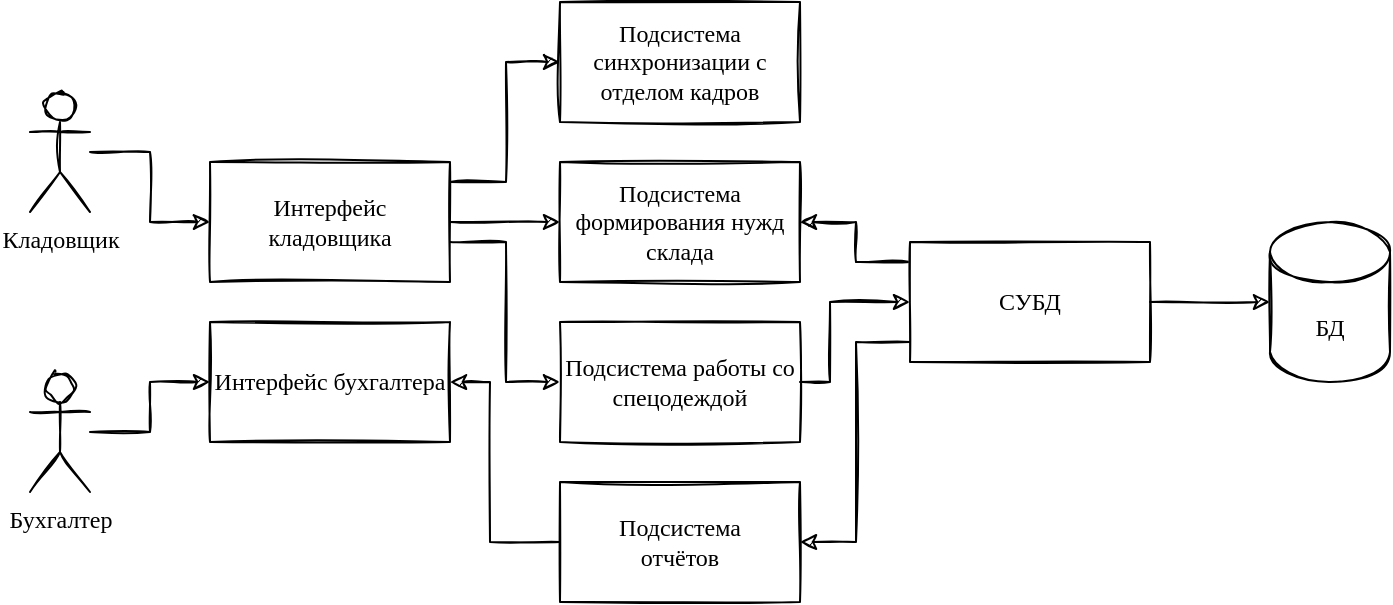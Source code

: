 <mxfile version="15.4.0" type="device"><diagram id="Y2xwAHG-77K1ElAUYoEX" name="Page-1"><mxGraphModel dx="920" dy="940" grid="1" gridSize="10" guides="1" tooltips="1" connect="1" arrows="1" fold="1" page="1" pageScale="1" pageWidth="850" pageHeight="1100" math="0" shadow="0"><root><mxCell id="0"/><mxCell id="1" parent="0"/><mxCell id="EZllu4assIQxWhjlz-oc-15" style="edgeStyle=orthogonalEdgeStyle;rounded=0;orthogonalLoop=1;jettySize=auto;html=1;entryX=0;entryY=0.5;entryDx=0;entryDy=0;fontFamily=Gunny Rewritten;sketch=1;" edge="1" parent="1" source="EZllu4assIQxWhjlz-oc-1" target="EZllu4assIQxWhjlz-oc-10"><mxGeometry relative="1" as="geometry"><Array as="points"><mxPoint x="278" y="200"/><mxPoint x="278" y="140"/></Array></mxGeometry></mxCell><mxCell id="EZllu4assIQxWhjlz-oc-16" style="edgeStyle=orthogonalEdgeStyle;rounded=0;orthogonalLoop=1;jettySize=auto;html=1;entryX=0;entryY=0.5;entryDx=0;entryDy=0;fontFamily=Gunny Rewritten;sketch=1;" edge="1" parent="1" source="EZllu4assIQxWhjlz-oc-1" target="EZllu4assIQxWhjlz-oc-9"><mxGeometry relative="1" as="geometry"/></mxCell><mxCell id="EZllu4assIQxWhjlz-oc-17" style="edgeStyle=orthogonalEdgeStyle;rounded=0;orthogonalLoop=1;jettySize=auto;html=1;entryX=0;entryY=0.5;entryDx=0;entryDy=0;fontFamily=Gunny Rewritten;sketch=1;" edge="1" parent="1" source="EZllu4assIQxWhjlz-oc-1" target="EZllu4assIQxWhjlz-oc-8"><mxGeometry relative="1" as="geometry"><Array as="points"><mxPoint x="278" y="230"/><mxPoint x="278" y="300"/></Array></mxGeometry></mxCell><mxCell id="EZllu4assIQxWhjlz-oc-1" value="Интерфейс кладовщика" style="rounded=0;whiteSpace=wrap;html=1;fontFamily=Gunny Rewritten;comic=0;sketch=1;" vertex="1" parent="1"><mxGeometry x="130" y="190" width="120" height="60" as="geometry"/></mxCell><mxCell id="EZllu4assIQxWhjlz-oc-14" value="" style="edgeStyle=orthogonalEdgeStyle;rounded=0;orthogonalLoop=1;jettySize=auto;html=1;fontFamily=Gunny Rewritten;entryX=1;entryY=0.5;entryDx=0;entryDy=0;sketch=1;" edge="1" parent="1" source="EZllu4assIQxWhjlz-oc-2" target="EZllu4assIQxWhjlz-oc-5"><mxGeometry relative="1" as="geometry"><Array as="points"><mxPoint x="453" y="280"/><mxPoint x="453" y="380"/></Array></mxGeometry></mxCell><mxCell id="EZllu4assIQxWhjlz-oc-19" style="edgeStyle=orthogonalEdgeStyle;rounded=0;orthogonalLoop=1;jettySize=auto;html=1;entryX=1;entryY=0.5;entryDx=0;entryDy=0;fontFamily=Gunny Rewritten;sketch=1;" edge="1" parent="1" source="EZllu4assIQxWhjlz-oc-2" target="EZllu4assIQxWhjlz-oc-9"><mxGeometry relative="1" as="geometry"><Array as="points"><mxPoint x="453" y="240"/><mxPoint x="453" y="220"/></Array></mxGeometry></mxCell><mxCell id="EZllu4assIQxWhjlz-oc-21" style="edgeStyle=orthogonalEdgeStyle;rounded=0;orthogonalLoop=1;jettySize=auto;html=1;entryX=0;entryY=0.5;entryDx=0;entryDy=0;entryPerimeter=0;fontFamily=Gunny Rewritten;sketch=1;" edge="1" parent="1" source="EZllu4assIQxWhjlz-oc-2" target="EZllu4assIQxWhjlz-oc-3"><mxGeometry relative="1" as="geometry"/></mxCell><mxCell id="EZllu4assIQxWhjlz-oc-2" value="СУБД" style="rounded=0;whiteSpace=wrap;html=1;fontFamily=Gunny Rewritten;comic=0;sketch=1;" vertex="1" parent="1"><mxGeometry x="480" y="230" width="120" height="60" as="geometry"/></mxCell><mxCell id="EZllu4assIQxWhjlz-oc-3" value="БД" style="shape=cylinder3;whiteSpace=wrap;html=1;boundedLbl=1;backgroundOutline=1;size=15;fontFamily=Gunny Rewritten;comic=0;sketch=1;" vertex="1" parent="1"><mxGeometry x="660" y="220" width="60" height="80" as="geometry"/></mxCell><mxCell id="EZllu4assIQxWhjlz-oc-4" value="&lt;span&gt;Интерфейс бухгалтера&lt;/span&gt;" style="rounded=0;whiteSpace=wrap;html=1;fontFamily=Gunny Rewritten;comic=0;sketch=1;" vertex="1" parent="1"><mxGeometry x="130" y="270" width="120" height="60" as="geometry"/></mxCell><mxCell id="EZllu4assIQxWhjlz-oc-18" style="edgeStyle=orthogonalEdgeStyle;rounded=0;orthogonalLoop=1;jettySize=auto;html=1;entryX=1;entryY=0.5;entryDx=0;entryDy=0;fontFamily=Gunny Rewritten;sketch=1;" edge="1" parent="1" source="EZllu4assIQxWhjlz-oc-5" target="EZllu4assIQxWhjlz-oc-4"><mxGeometry relative="1" as="geometry"><Array as="points"><mxPoint x="270" y="380"/><mxPoint x="270" y="300"/></Array></mxGeometry></mxCell><mxCell id="EZllu4assIQxWhjlz-oc-5" value="Подсистема &lt;br&gt;отчётов" style="rounded=0;whiteSpace=wrap;html=1;fontFamily=Gunny Rewritten;comic=0;sketch=1;" vertex="1" parent="1"><mxGeometry x="305" y="350" width="120" height="60" as="geometry"/></mxCell><mxCell id="EZllu4assIQxWhjlz-oc-12" style="edgeStyle=orthogonalEdgeStyle;rounded=0;orthogonalLoop=1;jettySize=auto;html=1;entryX=0;entryY=0.5;entryDx=0;entryDy=0;fontFamily=Gunny Rewritten;sketch=1;" edge="1" parent="1" source="EZllu4assIQxWhjlz-oc-6" target="EZllu4assIQxWhjlz-oc-1"><mxGeometry relative="1" as="geometry"/></mxCell><mxCell id="EZllu4assIQxWhjlz-oc-6" value="Кладовщик" style="shape=umlActor;verticalLabelPosition=bottom;verticalAlign=top;html=1;outlineConnect=0;fontFamily=Gunny Rewritten;comic=0;sketch=1;" vertex="1" parent="1"><mxGeometry x="40" y="155" width="30" height="60" as="geometry"/></mxCell><mxCell id="EZllu4assIQxWhjlz-oc-13" style="edgeStyle=orthogonalEdgeStyle;rounded=0;orthogonalLoop=1;jettySize=auto;html=1;entryX=0;entryY=0.5;entryDx=0;entryDy=0;fontFamily=Gunny Rewritten;sketch=1;" edge="1" parent="1" source="EZllu4assIQxWhjlz-oc-7" target="EZllu4assIQxWhjlz-oc-4"><mxGeometry relative="1" as="geometry"/></mxCell><mxCell id="EZllu4assIQxWhjlz-oc-7" value="Бухгалтер" style="shape=umlActor;verticalLabelPosition=bottom;verticalAlign=top;html=1;outlineConnect=0;fontFamily=Gunny Rewritten;comic=0;sketch=1;" vertex="1" parent="1"><mxGeometry x="40" y="295" width="30" height="60" as="geometry"/></mxCell><mxCell id="EZllu4assIQxWhjlz-oc-20" style="edgeStyle=orthogonalEdgeStyle;rounded=0;orthogonalLoop=1;jettySize=auto;html=1;entryX=0;entryY=0.5;entryDx=0;entryDy=0;fontFamily=Gunny Rewritten;sketch=1;" edge="1" parent="1" source="EZllu4assIQxWhjlz-oc-8" target="EZllu4assIQxWhjlz-oc-2"><mxGeometry relative="1" as="geometry"><Array as="points"><mxPoint x="440" y="300"/><mxPoint x="440" y="260"/></Array></mxGeometry></mxCell><mxCell id="EZllu4assIQxWhjlz-oc-8" value="Подсистема работы со спецодеждой" style="rounded=0;whiteSpace=wrap;html=1;fontFamily=Gunny Rewritten;comic=0;sketch=1;" vertex="1" parent="1"><mxGeometry x="305" y="270" width="120" height="60" as="geometry"/></mxCell><mxCell id="EZllu4assIQxWhjlz-oc-9" value="Подсистема формирования нужд склада" style="rounded=0;whiteSpace=wrap;html=1;fontFamily=Gunny Rewritten;comic=0;sketch=1;" vertex="1" parent="1"><mxGeometry x="305" y="190" width="120" height="60" as="geometry"/></mxCell><mxCell id="EZllu4assIQxWhjlz-oc-10" value="Подсистема синхронизации с отделом кадров" style="rounded=0;whiteSpace=wrap;html=1;fontFamily=Gunny Rewritten;comic=0;sketch=1;" vertex="1" parent="1"><mxGeometry x="305" y="110" width="120" height="60" as="geometry"/></mxCell></root></mxGraphModel></diagram></mxfile>